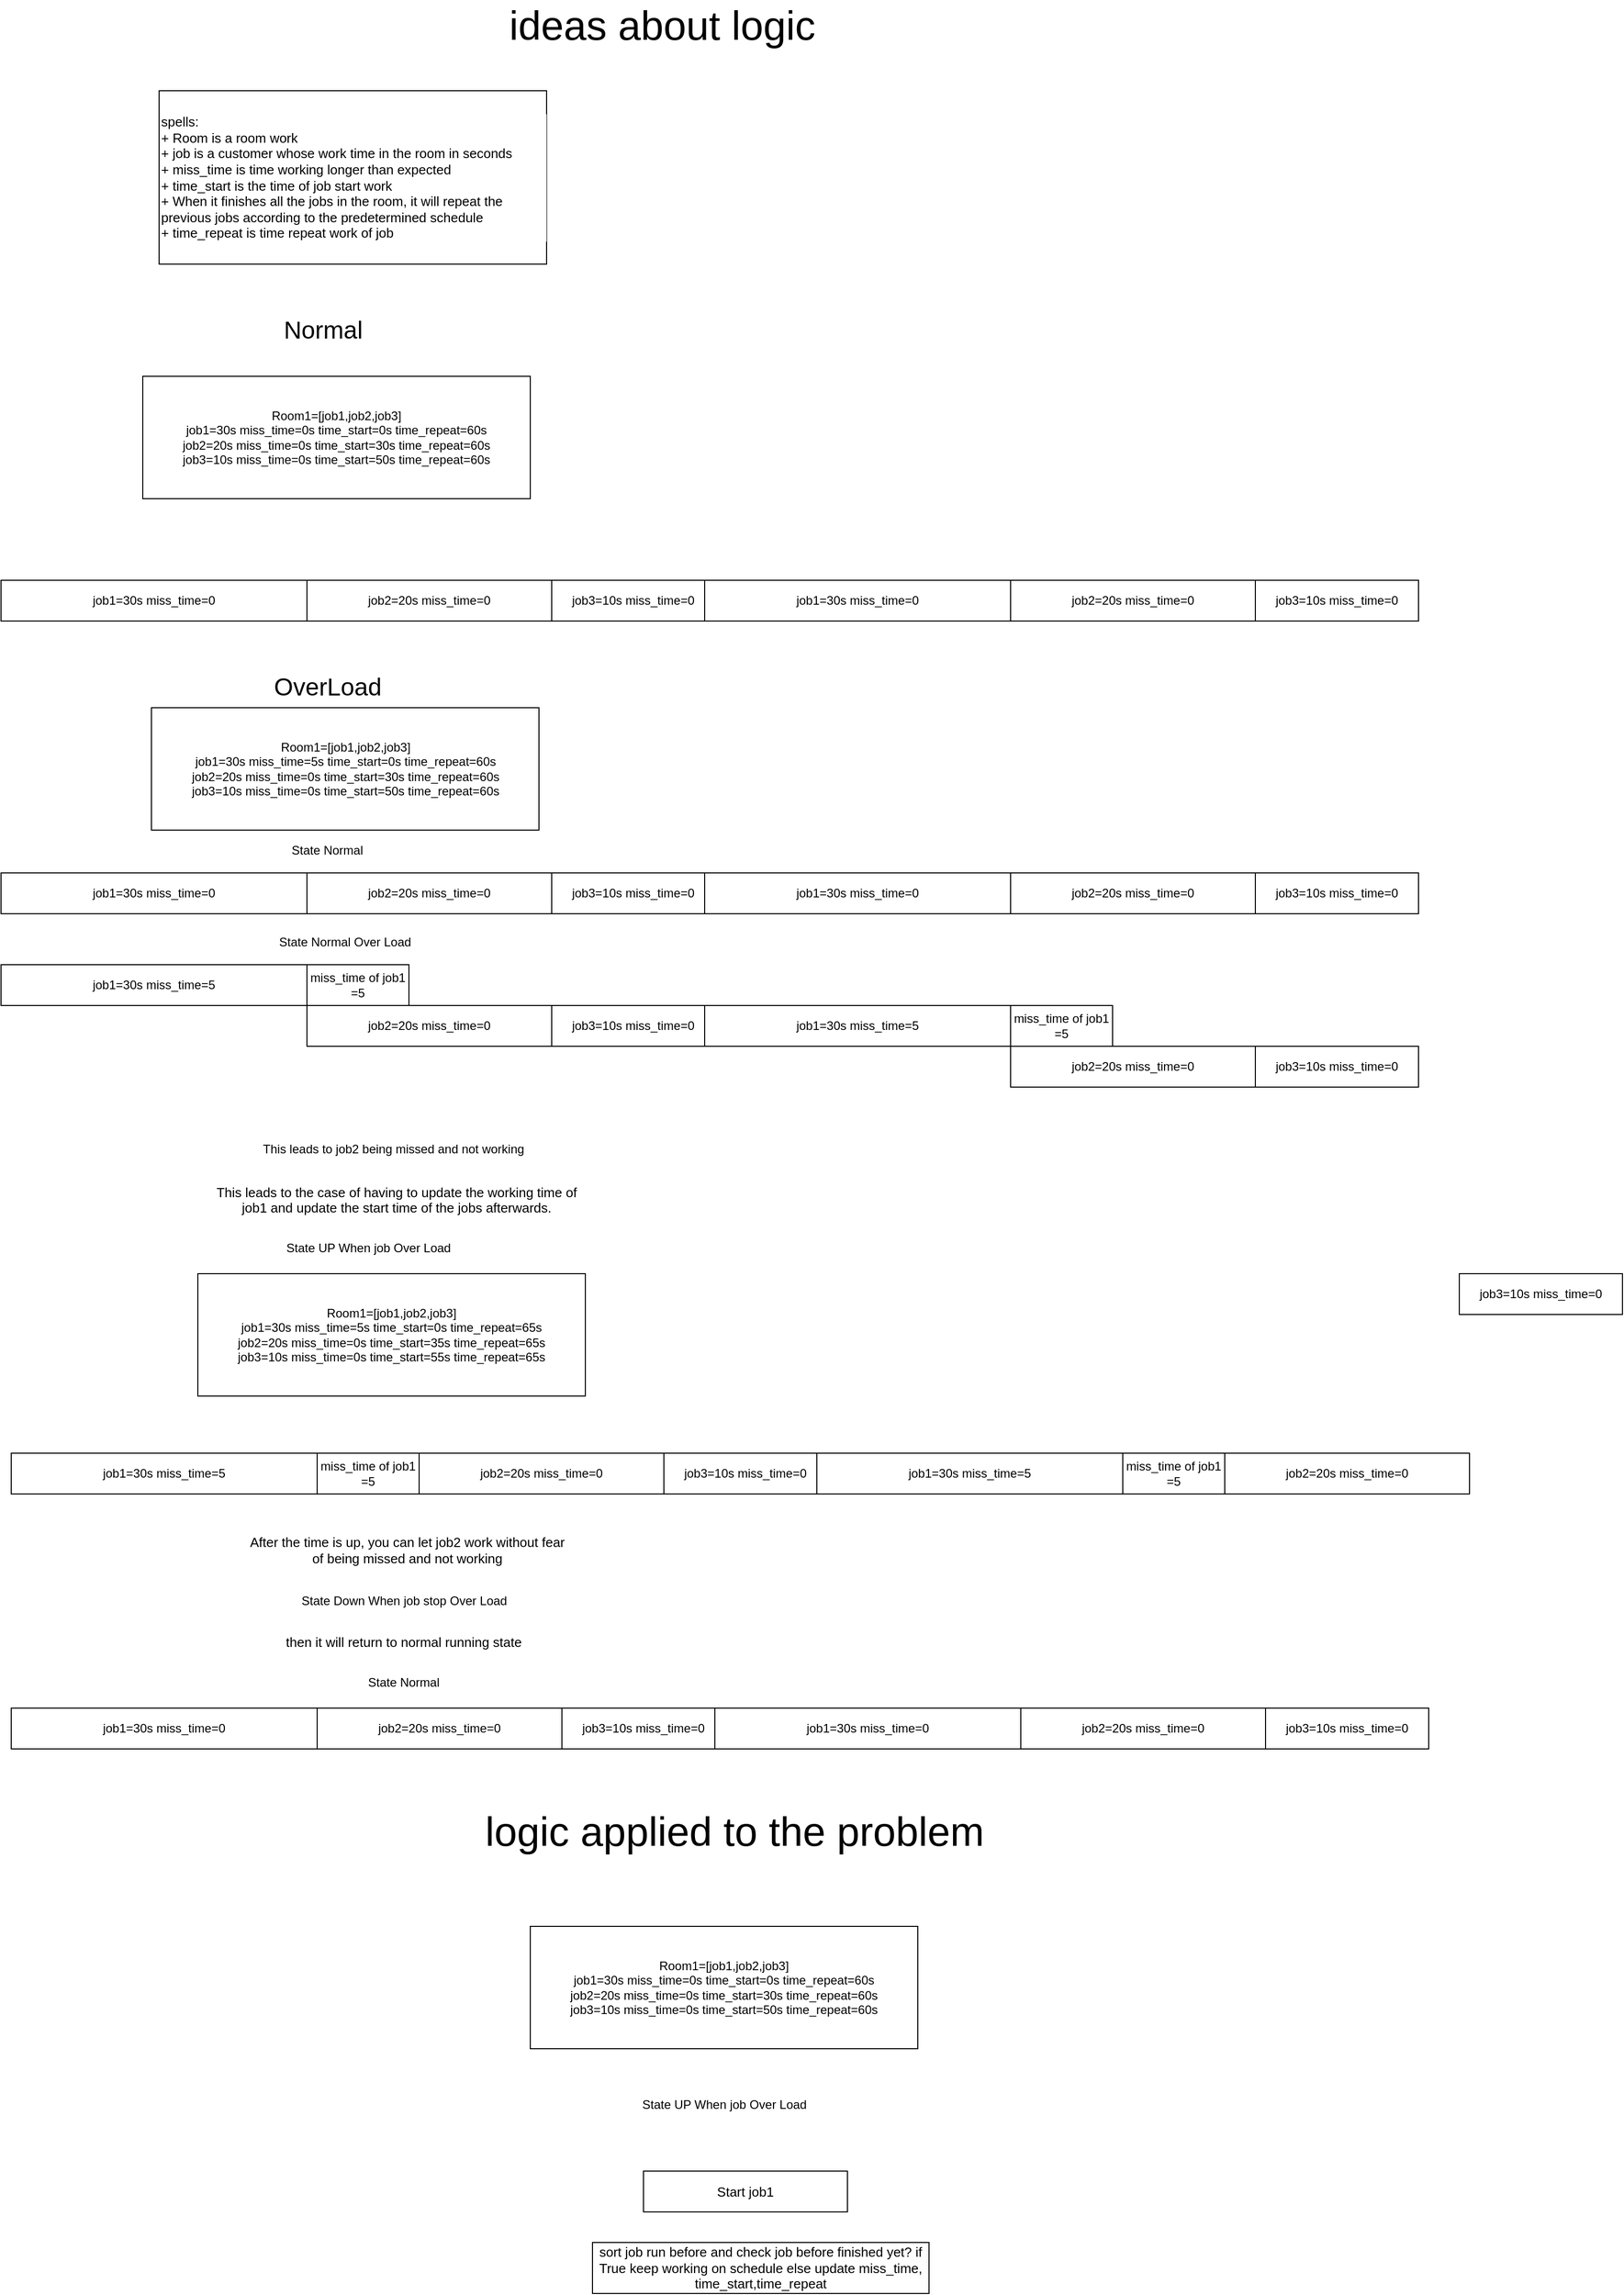 <mxfile version="20.5.1" type="github">
  <diagram id="RsbQqtbDM5Cp6RjnX3xr" name="Page-1">
    <mxGraphModel dx="1314" dy="1620" grid="1" gridSize="10" guides="1" tooltips="1" connect="1" arrows="1" fold="1" page="1" pageScale="1" pageWidth="583" pageHeight="413" math="0" shadow="0">
      <root>
        <mxCell id="0" />
        <mxCell id="1" parent="0" />
        <mxCell id="cNm6hTwsuUSb0vqnxcLP-5" value="job1=30s miss_time=0" style="rounded=0;whiteSpace=wrap;html=1;" vertex="1" parent="1">
          <mxGeometry x="10" y="-120" width="300" height="40" as="geometry" />
        </mxCell>
        <mxCell id="cNm6hTwsuUSb0vqnxcLP-6" value="&lt;font style=&quot;font-size: 24px;&quot;&gt;Normal&lt;/font&gt;" style="text;html=1;strokeColor=none;fillColor=none;align=center;verticalAlign=middle;whiteSpace=wrap;rounded=0;" vertex="1" parent="1">
          <mxGeometry x="242" y="-380" width="168" height="30" as="geometry" />
        </mxCell>
        <mxCell id="cNm6hTwsuUSb0vqnxcLP-7" value="job2=20s miss_time=0" style="rounded=0;whiteSpace=wrap;html=1;" vertex="1" parent="1">
          <mxGeometry x="310" y="-120" width="240" height="40" as="geometry" />
        </mxCell>
        <mxCell id="cNm6hTwsuUSb0vqnxcLP-9" value="job3=10s miss_time=0" style="rounded=0;whiteSpace=wrap;html=1;" vertex="1" parent="1">
          <mxGeometry x="550" y="-120" width="160" height="40" as="geometry" />
        </mxCell>
        <mxCell id="cNm6hTwsuUSb0vqnxcLP-10" value="job1=30s miss_time=0" style="rounded=0;whiteSpace=wrap;html=1;" vertex="1" parent="1">
          <mxGeometry x="700" y="-120" width="300" height="40" as="geometry" />
        </mxCell>
        <mxCell id="cNm6hTwsuUSb0vqnxcLP-11" value="job2=20s miss_time=0" style="rounded=0;whiteSpace=wrap;html=1;" vertex="1" parent="1">
          <mxGeometry x="1000" y="-120" width="240" height="40" as="geometry" />
        </mxCell>
        <mxCell id="cNm6hTwsuUSb0vqnxcLP-12" value="job3=10s miss_time=0" style="rounded=0;whiteSpace=wrap;html=1;" vertex="1" parent="1">
          <mxGeometry x="1240" y="-120" width="160" height="40" as="geometry" />
        </mxCell>
        <mxCell id="cNm6hTwsuUSb0vqnxcLP-13" value="&lt;font style=&quot;font-size: 24px;&quot;&gt;OverLoad&lt;/font&gt;" style="text;html=1;align=center;verticalAlign=middle;resizable=0;points=[];autosize=1;strokeColor=none;fillColor=none;" vertex="1" parent="1">
          <mxGeometry x="265" y="-35" width="130" height="40" as="geometry" />
        </mxCell>
        <mxCell id="cNm6hTwsuUSb0vqnxcLP-21" value="job1=30s miss_time=0" style="rounded=0;whiteSpace=wrap;html=1;" vertex="1" parent="1">
          <mxGeometry x="10" y="167" width="300" height="40" as="geometry" />
        </mxCell>
        <mxCell id="cNm6hTwsuUSb0vqnxcLP-22" value="job2=20s miss_time=0" style="rounded=0;whiteSpace=wrap;html=1;" vertex="1" parent="1">
          <mxGeometry x="310" y="167" width="240" height="40" as="geometry" />
        </mxCell>
        <mxCell id="cNm6hTwsuUSb0vqnxcLP-23" value="job3=10s miss_time=0" style="rounded=0;whiteSpace=wrap;html=1;" vertex="1" parent="1">
          <mxGeometry x="550" y="167" width="160" height="40" as="geometry" />
        </mxCell>
        <mxCell id="cNm6hTwsuUSb0vqnxcLP-24" value="job1=30s miss_time=0" style="rounded=0;whiteSpace=wrap;html=1;" vertex="1" parent="1">
          <mxGeometry x="700" y="167" width="300" height="40" as="geometry" />
        </mxCell>
        <mxCell id="cNm6hTwsuUSb0vqnxcLP-25" value="job2=20s miss_time=0" style="rounded=0;whiteSpace=wrap;html=1;" vertex="1" parent="1">
          <mxGeometry x="1000" y="167" width="240" height="40" as="geometry" />
        </mxCell>
        <mxCell id="cNm6hTwsuUSb0vqnxcLP-26" value="job3=10s miss_time=0" style="rounded=0;whiteSpace=wrap;html=1;" vertex="1" parent="1">
          <mxGeometry x="1240" y="167" width="160" height="40" as="geometry" />
        </mxCell>
        <mxCell id="cNm6hTwsuUSb0vqnxcLP-27" value="State Normal" style="text;html=1;strokeColor=none;fillColor=none;align=center;verticalAlign=middle;whiteSpace=wrap;rounded=0;" vertex="1" parent="1">
          <mxGeometry x="275" y="130" width="110" height="30" as="geometry" />
        </mxCell>
        <mxCell id="cNm6hTwsuUSb0vqnxcLP-28" value="job1=30s miss_time=5" style="rounded=0;whiteSpace=wrap;html=1;" vertex="1" parent="1">
          <mxGeometry x="10" y="257" width="300" height="40" as="geometry" />
        </mxCell>
        <mxCell id="cNm6hTwsuUSb0vqnxcLP-29" value="job2=20s miss_time=0" style="rounded=0;whiteSpace=wrap;html=1;" vertex="1" parent="1">
          <mxGeometry x="310" y="297" width="240" height="40" as="geometry" />
        </mxCell>
        <mxCell id="cNm6hTwsuUSb0vqnxcLP-30" value="job3=10s miss_time=0" style="rounded=0;whiteSpace=wrap;html=1;" vertex="1" parent="1">
          <mxGeometry x="550" y="297" width="160" height="40" as="geometry" />
        </mxCell>
        <mxCell id="cNm6hTwsuUSb0vqnxcLP-31" value="job1=30s miss_time=5" style="rounded=0;whiteSpace=wrap;html=1;" vertex="1" parent="1">
          <mxGeometry x="700" y="297" width="300" height="40" as="geometry" />
        </mxCell>
        <mxCell id="cNm6hTwsuUSb0vqnxcLP-32" value="job2=20s miss_time=0" style="rounded=0;whiteSpace=wrap;html=1;" vertex="1" parent="1">
          <mxGeometry x="1000" y="337" width="240" height="40" as="geometry" />
        </mxCell>
        <mxCell id="cNm6hTwsuUSb0vqnxcLP-33" value="job3=10s miss_time=0" style="rounded=0;whiteSpace=wrap;html=1;" vertex="1" parent="1">
          <mxGeometry x="1240" y="337" width="160" height="40" as="geometry" />
        </mxCell>
        <mxCell id="cNm6hTwsuUSb0vqnxcLP-34" value="State Normal Over Load" style="text;html=1;strokeColor=none;fillColor=none;align=center;verticalAlign=middle;whiteSpace=wrap;rounded=0;" vertex="1" parent="1">
          <mxGeometry x="275" y="220" width="145" height="30" as="geometry" />
        </mxCell>
        <mxCell id="cNm6hTwsuUSb0vqnxcLP-36" value="miss_time of job1 =5" style="rounded=0;whiteSpace=wrap;html=1;" vertex="1" parent="1">
          <mxGeometry x="310" y="257" width="100" height="40" as="geometry" />
        </mxCell>
        <mxCell id="cNm6hTwsuUSb0vqnxcLP-38" value="miss_time of job1 =5" style="rounded=0;whiteSpace=wrap;html=1;" vertex="1" parent="1">
          <mxGeometry x="1000" y="297" width="100" height="40" as="geometry" />
        </mxCell>
        <mxCell id="cNm6hTwsuUSb0vqnxcLP-39" value="This leads to job2 being missed and not working" style="text;html=1;strokeColor=none;fillColor=none;align=center;verticalAlign=middle;whiteSpace=wrap;rounded=0;" vertex="1" parent="1">
          <mxGeometry x="245" y="423" width="300" height="30" as="geometry" />
        </mxCell>
        <mxCell id="cNm6hTwsuUSb0vqnxcLP-41" value="spells:&lt;br&gt;+ Room is a room work&lt;br&gt;+ job is a customer whose work time in the&amp;nbsp;room in seconds&lt;br&gt;+ miss_time is time&amp;nbsp;working longer than expected&lt;br&gt;+ time_start is the time of job start work&amp;nbsp;&lt;br&gt;+&amp;nbsp;When it finishes all the jobs in the room, it will repeat the previous jobs according to the predetermined schedule&lt;br&gt;+ time_repeat is time repeat work of job" style="rounded=0;whiteSpace=wrap;html=1;labelBackgroundColor=#FFFFFF;fontSize=13;fontColor=#000000;align=left;" vertex="1" parent="1">
          <mxGeometry x="165" y="-600" width="380" height="170" as="geometry" />
        </mxCell>
        <mxCell id="cNm6hTwsuUSb0vqnxcLP-43" value="&lt;div&gt;&lt;br&gt;&lt;/div&gt;&lt;div&gt;This leads to the case of having to update the working time of job1 and update the start time of the jobs afterwards.&lt;/div&gt;" style="text;html=1;strokeColor=none;fillColor=none;align=center;verticalAlign=middle;whiteSpace=wrap;rounded=0;labelBackgroundColor=#FFFFFF;fontSize=13;fontColor=#000000;" vertex="1" parent="1">
          <mxGeometry x="213" y="460" width="370" height="40" as="geometry" />
        </mxCell>
        <mxCell id="cNm6hTwsuUSb0vqnxcLP-44" value="State UP When job Over Load" style="text;html=1;strokeColor=none;fillColor=none;align=center;verticalAlign=middle;whiteSpace=wrap;rounded=0;" vertex="1" parent="1">
          <mxGeometry x="262.5" y="520" width="215" height="30" as="geometry" />
        </mxCell>
        <mxCell id="cNm6hTwsuUSb0vqnxcLP-45" value="job1=30s miss_time=5" style="rounded=0;whiteSpace=wrap;html=1;" vertex="1" parent="1">
          <mxGeometry x="20" y="736" width="300" height="40" as="geometry" />
        </mxCell>
        <mxCell id="cNm6hTwsuUSb0vqnxcLP-46" value="job2=20s miss_time=0" style="rounded=0;whiteSpace=wrap;html=1;" vertex="1" parent="1">
          <mxGeometry x="420" y="736" width="240" height="40" as="geometry" />
        </mxCell>
        <mxCell id="cNm6hTwsuUSb0vqnxcLP-47" value="job3=10s miss_time=0" style="rounded=0;whiteSpace=wrap;html=1;" vertex="1" parent="1">
          <mxGeometry x="660" y="736" width="160" height="40" as="geometry" />
        </mxCell>
        <mxCell id="cNm6hTwsuUSb0vqnxcLP-48" value="job1=30s miss_time=5" style="rounded=0;whiteSpace=wrap;html=1;" vertex="1" parent="1">
          <mxGeometry x="810" y="736" width="300" height="40" as="geometry" />
        </mxCell>
        <mxCell id="cNm6hTwsuUSb0vqnxcLP-49" value="job2=20s miss_time=0" style="rounded=0;whiteSpace=wrap;html=1;" vertex="1" parent="1">
          <mxGeometry x="1210" y="736" width="240" height="40" as="geometry" />
        </mxCell>
        <mxCell id="cNm6hTwsuUSb0vqnxcLP-50" value="job3=10s miss_time=0" style="rounded=0;whiteSpace=wrap;html=1;" vertex="1" parent="1">
          <mxGeometry x="1440" y="560" width="160" height="40" as="geometry" />
        </mxCell>
        <mxCell id="cNm6hTwsuUSb0vqnxcLP-51" value="miss_time of job1 =5" style="rounded=0;whiteSpace=wrap;html=1;" vertex="1" parent="1">
          <mxGeometry x="320" y="736" width="100" height="40" as="geometry" />
        </mxCell>
        <mxCell id="cNm6hTwsuUSb0vqnxcLP-52" value="miss_time of job1 =5" style="rounded=0;whiteSpace=wrap;html=1;" vertex="1" parent="1">
          <mxGeometry x="1110" y="736" width="100" height="40" as="geometry" />
        </mxCell>
        <mxCell id="cNm6hTwsuUSb0vqnxcLP-53" value="After the time is up, you can let job2 work without fear of being missed and not working" style="text;html=1;strokeColor=none;fillColor=none;align=center;verticalAlign=middle;whiteSpace=wrap;rounded=0;labelBackgroundColor=#FFFFFF;fontSize=13;fontColor=#000000;" vertex="1" parent="1">
          <mxGeometry x="251.75" y="816" width="312.5" height="30" as="geometry" />
        </mxCell>
        <mxCell id="cNm6hTwsuUSb0vqnxcLP-54" value="&lt;div&gt;then it will return to normal running state&lt;br&gt;&lt;/div&gt;" style="text;html=1;strokeColor=none;fillColor=none;align=center;verticalAlign=middle;whiteSpace=wrap;rounded=0;labelBackgroundColor=#FFFFFF;fontSize=13;fontColor=#000000;" vertex="1" parent="1">
          <mxGeometry x="230.87" y="906" width="348.25" height="30" as="geometry" />
        </mxCell>
        <mxCell id="cNm6hTwsuUSb0vqnxcLP-63" value="State Down When job stop Over Load" style="text;html=1;strokeColor=none;fillColor=none;align=center;verticalAlign=middle;whiteSpace=wrap;rounded=0;" vertex="1" parent="1">
          <mxGeometry x="297.5" y="866" width="215" height="30" as="geometry" />
        </mxCell>
        <mxCell id="cNm6hTwsuUSb0vqnxcLP-71" value="job1=30s miss_time=0" style="rounded=0;whiteSpace=wrap;html=1;" vertex="1" parent="1">
          <mxGeometry x="20" y="986" width="300" height="40" as="geometry" />
        </mxCell>
        <mxCell id="cNm6hTwsuUSb0vqnxcLP-72" value="job2=20s miss_time=0" style="rounded=0;whiteSpace=wrap;html=1;" vertex="1" parent="1">
          <mxGeometry x="320" y="986" width="240" height="40" as="geometry" />
        </mxCell>
        <mxCell id="cNm6hTwsuUSb0vqnxcLP-73" value="job3=10s miss_time=0" style="rounded=0;whiteSpace=wrap;html=1;" vertex="1" parent="1">
          <mxGeometry x="560" y="986" width="160" height="40" as="geometry" />
        </mxCell>
        <mxCell id="cNm6hTwsuUSb0vqnxcLP-74" value="job1=30s miss_time=0" style="rounded=0;whiteSpace=wrap;html=1;" vertex="1" parent="1">
          <mxGeometry x="710" y="986" width="300" height="40" as="geometry" />
        </mxCell>
        <mxCell id="cNm6hTwsuUSb0vqnxcLP-75" value="job2=20s miss_time=0" style="rounded=0;whiteSpace=wrap;html=1;" vertex="1" parent="1">
          <mxGeometry x="1010" y="986" width="240" height="40" as="geometry" />
        </mxCell>
        <mxCell id="cNm6hTwsuUSb0vqnxcLP-76" value="job3=10s miss_time=0" style="rounded=0;whiteSpace=wrap;html=1;" vertex="1" parent="1">
          <mxGeometry x="1250" y="986" width="160" height="40" as="geometry" />
        </mxCell>
        <mxCell id="cNm6hTwsuUSb0vqnxcLP-77" value="State Normal" style="text;html=1;strokeColor=none;fillColor=none;align=center;verticalAlign=middle;whiteSpace=wrap;rounded=0;" vertex="1" parent="1">
          <mxGeometry x="349.99" y="946" width="110" height="30" as="geometry" />
        </mxCell>
        <mxCell id="cNm6hTwsuUSb0vqnxcLP-78" value="&lt;font style=&quot;font-size: 40px;&quot;&gt;ideas about logic&lt;/font&gt;" style="text;html=1;strokeColor=none;fillColor=none;align=center;verticalAlign=middle;whiteSpace=wrap;rounded=0;labelBackgroundColor=#FFFFFF;fontSize=24;fontColor=#000000;" vertex="1" parent="1">
          <mxGeometry x="449.99" y="-680" width="417" height="30" as="geometry" />
        </mxCell>
        <mxCell id="cNm6hTwsuUSb0vqnxcLP-79" value="&lt;div&gt;&lt;span style=&quot;font-size: 40px;&quot;&gt;logic applied to the problem&lt;/span&gt;&lt;/div&gt;&lt;div&gt;&lt;br&gt;&lt;/div&gt;" style="text;html=1;strokeColor=none;fillColor=none;align=center;verticalAlign=middle;whiteSpace=wrap;rounded=0;labelBackgroundColor=#FFFFFF;fontSize=24;fontColor=#000000;" vertex="1" parent="1">
          <mxGeometry x="469" y="1106" width="521" height="30" as="geometry" />
        </mxCell>
        <mxCell id="cNm6hTwsuUSb0vqnxcLP-80" value="Room1=[job1,job2,job3]&lt;br&gt;job1=30s miss_time=0s time_start=0s time_repeat=60s&lt;br&gt;job2=20s miss_time=0s time_start=30s time_repeat=60s&lt;br&gt;job3=10s miss_time=0s time_start=50s time_repeat=60s" style="rounded=0;whiteSpace=wrap;html=1;" vertex="1" parent="1">
          <mxGeometry x="529" y="1200" width="380" height="120" as="geometry" />
        </mxCell>
        <mxCell id="cNm6hTwsuUSb0vqnxcLP-81" value="Room1=[job1,job2,job3]&lt;br&gt;job1=30s miss_time=0s time_start=0s time_repeat=60s&lt;br&gt;job2=20s miss_time=0s time_start=30s time_repeat=60s&lt;br&gt;job3=10s miss_time=0s time_start=50s time_repeat=60s" style="rounded=0;whiteSpace=wrap;html=1;" vertex="1" parent="1">
          <mxGeometry x="149" y="-320" width="380" height="120" as="geometry" />
        </mxCell>
        <mxCell id="cNm6hTwsuUSb0vqnxcLP-82" value="Room1=[job1,job2,job3]&lt;br&gt;job1=30s miss_time=5s time_start=0s time_repeat=60s&lt;br&gt;job2=20s miss_time=0s time_start=30s time_repeat=60s&lt;br&gt;job3=10s miss_time=0s time_start=50s time_repeat=60s" style="rounded=0;whiteSpace=wrap;html=1;" vertex="1" parent="1">
          <mxGeometry x="157.5" y="5" width="380" height="120" as="geometry" />
        </mxCell>
        <mxCell id="cNm6hTwsuUSb0vqnxcLP-83" value="Room1=[job1,job2,job3]&lt;br&gt;job1=30s miss_time=5s time_start=0s time_repeat=65s&lt;br&gt;job2=20s miss_time=0s time_start=35s time_repeat=65s&lt;br&gt;job3=10s miss_time=0s time_start=55s time_repeat=65s" style="rounded=0;whiteSpace=wrap;html=1;" vertex="1" parent="1">
          <mxGeometry x="203" y="560" width="380" height="120" as="geometry" />
        </mxCell>
        <mxCell id="cNm6hTwsuUSb0vqnxcLP-84" value="State UP When job Over Load" style="text;html=1;strokeColor=none;fillColor=none;align=center;verticalAlign=middle;whiteSpace=wrap;rounded=0;" vertex="1" parent="1">
          <mxGeometry x="611.5" y="1360" width="215" height="30" as="geometry" />
        </mxCell>
        <mxCell id="cNm6hTwsuUSb0vqnxcLP-86" value="Start job1" style="rounded=0;whiteSpace=wrap;html=1;labelBackgroundColor=#FFFFFF;fontSize=13;fontColor=#000000;" vertex="1" parent="1">
          <mxGeometry x="640" y="1440" width="200" height="40" as="geometry" />
        </mxCell>
        <mxCell id="cNm6hTwsuUSb0vqnxcLP-87" value="sort job run before and check job before&amp;nbsp;finished yet? if True&amp;nbsp;keep working on schedule else&amp;nbsp;update miss_time, time_start,time_repeat" style="rounded=0;whiteSpace=wrap;html=1;labelBackgroundColor=#FFFFFF;fontSize=13;fontColor=#000000;" vertex="1" parent="1">
          <mxGeometry x="590" y="1510" width="330" height="50" as="geometry" />
        </mxCell>
      </root>
    </mxGraphModel>
  </diagram>
</mxfile>
